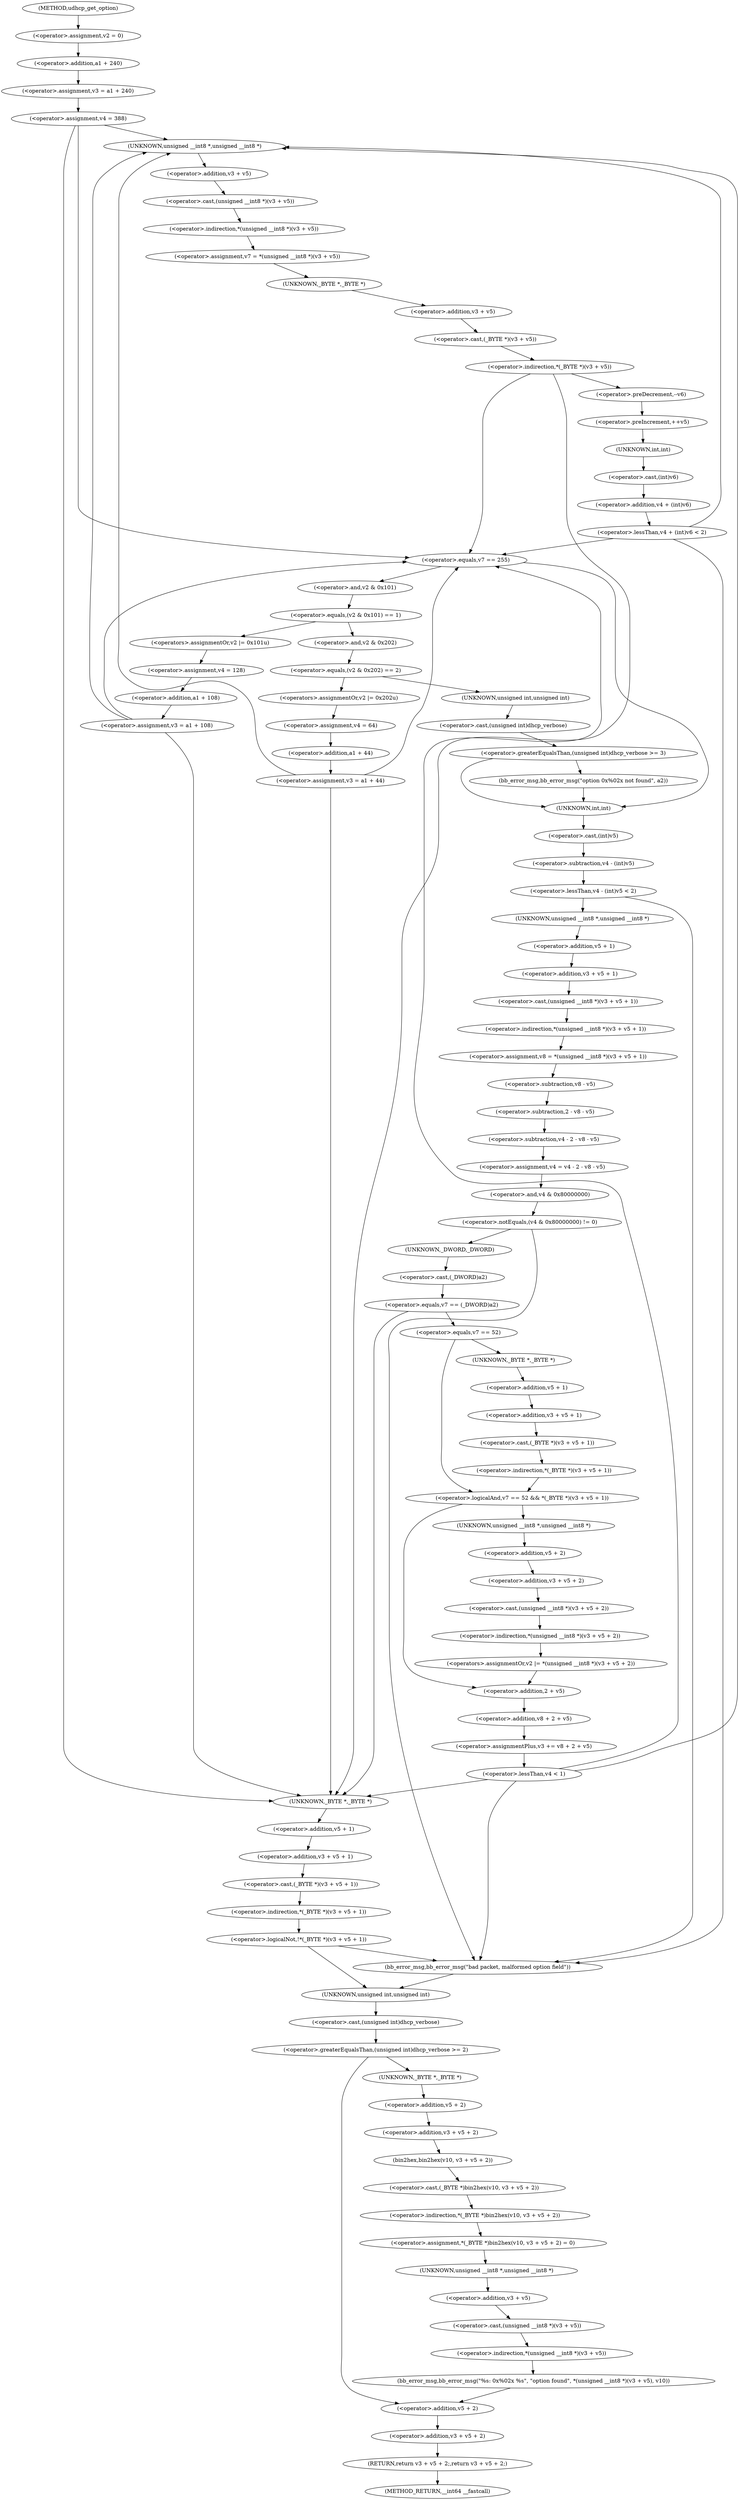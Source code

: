 digraph udhcp_get_option {  
"1000121" [label = "(<operator>.assignment,v2 = 0)" ]
"1000124" [label = "(<operator>.assignment,v3 = a1 + 240)" ]
"1000126" [label = "(<operator>.addition,a1 + 240)" ]
"1000129" [label = "(<operator>.assignment,v4 = 388)" ]
"1000140" [label = "(<operator>.assignment,v7 = *(unsigned __int8 *)(v3 + v5))" ]
"1000142" [label = "(<operator>.indirection,*(unsigned __int8 *)(v3 + v5))" ]
"1000143" [label = "(<operator>.cast,(unsigned __int8 *)(v3 + v5))" ]
"1000144" [label = "(UNKNOWN,unsigned __int8 *,unsigned __int8 *)" ]
"1000145" [label = "(<operator>.addition,v3 + v5)" ]
"1000149" [label = "(<operator>.indirection,*(_BYTE *)(v3 + v5))" ]
"1000150" [label = "(<operator>.cast,(_BYTE *)(v3 + v5))" ]
"1000151" [label = "(UNKNOWN,_BYTE *,_BYTE *)" ]
"1000152" [label = "(<operator>.addition,v3 + v5)" ]
"1000156" [label = "(<operator>.preDecrement,--v6)" ]
"1000158" [label = "(<operator>.preIncrement,++v5)" ]
"1000161" [label = "(<operator>.lessThan,v4 + (int)v6 < 2)" ]
"1000162" [label = "(<operator>.addition,v4 + (int)v6)" ]
"1000164" [label = "(<operator>.cast,(int)v6)" ]
"1000165" [label = "(UNKNOWN,int,int)" ]
"1000170" [label = "(<operator>.equals,v7 == 255)" ]
"1000175" [label = "(<operator>.equals,(v2 & 0x101) == 1)" ]
"1000176" [label = "(<operator>.and,v2 & 0x101)" ]
"1000181" [label = "(<operators>.assignmentOr,v2 |= 0x101u)" ]
"1000184" [label = "(<operator>.assignment,v4 = 128)" ]
"1000187" [label = "(<operator>.assignment,v3 = a1 + 108)" ]
"1000189" [label = "(<operator>.addition,a1 + 108)" ]
"1000194" [label = "(<operator>.equals,(v2 & 0x202) == 2)" ]
"1000195" [label = "(<operator>.and,v2 & 0x202)" ]
"1000200" [label = "(<operators>.assignmentOr,v2 |= 0x202u)" ]
"1000203" [label = "(<operator>.assignment,v4 = 64)" ]
"1000206" [label = "(<operator>.assignment,v3 = a1 + 44)" ]
"1000208" [label = "(<operator>.addition,a1 + 44)" ]
"1000213" [label = "(<operator>.greaterEqualsThan,(unsigned int)dhcp_verbose >= 3)" ]
"1000214" [label = "(<operator>.cast,(unsigned int)dhcp_verbose)" ]
"1000215" [label = "(UNKNOWN,unsigned int,unsigned int)" ]
"1000218" [label = "(bb_error_msg,bb_error_msg(\"option 0x%02x not found\", a2))" ]
"1000223" [label = "(<operator>.lessThan,v4 - (int)v5 < 2)" ]
"1000224" [label = "(<operator>.subtraction,v4 - (int)v5)" ]
"1000226" [label = "(<operator>.cast,(int)v5)" ]
"1000227" [label = "(UNKNOWN,int,int)" ]
"1000231" [label = "(<operator>.assignment,v8 = *(unsigned __int8 *)(v3 + v5 + 1))" ]
"1000233" [label = "(<operator>.indirection,*(unsigned __int8 *)(v3 + v5 + 1))" ]
"1000234" [label = "(<operator>.cast,(unsigned __int8 *)(v3 + v5 + 1))" ]
"1000235" [label = "(UNKNOWN,unsigned __int8 *,unsigned __int8 *)" ]
"1000236" [label = "(<operator>.addition,v3 + v5 + 1)" ]
"1000238" [label = "(<operator>.addition,v5 + 1)" ]
"1000241" [label = "(<operator>.assignment,v4 = v4 - 2 - v8 - v5)" ]
"1000243" [label = "(<operator>.subtraction,v4 - 2 - v8 - v5)" ]
"1000245" [label = "(<operator>.subtraction,2 - v8 - v5)" ]
"1000247" [label = "(<operator>.subtraction,v8 - v5)" ]
"1000251" [label = "(<operator>.notEquals,(v4 & 0x80000000) != 0)" ]
"1000252" [label = "(<operator>.and,v4 & 0x80000000)" ]
"1000258" [label = "(<operator>.equals,v7 == (_DWORD)a2)" ]
"1000260" [label = "(<operator>.cast,(_DWORD)a2)" ]
"1000261" [label = "(UNKNOWN,_DWORD,_DWORD)" ]
"1000265" [label = "(<operator>.logicalAnd,v7 == 52 && *(_BYTE *)(v3 + v5 + 1))" ]
"1000266" [label = "(<operator>.equals,v7 == 52)" ]
"1000269" [label = "(<operator>.indirection,*(_BYTE *)(v3 + v5 + 1))" ]
"1000270" [label = "(<operator>.cast,(_BYTE *)(v3 + v5 + 1))" ]
"1000271" [label = "(UNKNOWN,_BYTE *,_BYTE *)" ]
"1000272" [label = "(<operator>.addition,v3 + v5 + 1)" ]
"1000274" [label = "(<operator>.addition,v5 + 1)" ]
"1000277" [label = "(<operators>.assignmentOr,v2 |= *(unsigned __int8 *)(v3 + v5 + 2))" ]
"1000279" [label = "(<operator>.indirection,*(unsigned __int8 *)(v3 + v5 + 2))" ]
"1000280" [label = "(<operator>.cast,(unsigned __int8 *)(v3 + v5 + 2))" ]
"1000281" [label = "(UNKNOWN,unsigned __int8 *,unsigned __int8 *)" ]
"1000282" [label = "(<operator>.addition,v3 + v5 + 2)" ]
"1000284" [label = "(<operator>.addition,v5 + 2)" ]
"1000287" [label = "(<operator>.assignmentPlus,v3 += v8 + 2 + v5)" ]
"1000289" [label = "(<operator>.addition,v8 + 2 + v5)" ]
"1000291" [label = "(<operator>.addition,2 + v5)" ]
"1000295" [label = "(<operator>.lessThan,v4 < 1)" ]
"1000300" [label = "(<operator>.logicalNot,!*(_BYTE *)(v3 + v5 + 1))" ]
"1000301" [label = "(<operator>.indirection,*(_BYTE *)(v3 + v5 + 1))" ]
"1000302" [label = "(<operator>.cast,(_BYTE *)(v3 + v5 + 1))" ]
"1000303" [label = "(UNKNOWN,_BYTE *,_BYTE *)" ]
"1000304" [label = "(<operator>.addition,v3 + v5 + 1)" ]
"1000306" [label = "(<operator>.addition,v5 + 1)" ]
"1000311" [label = "(bb_error_msg,bb_error_msg(\"bad packet, malformed option field\"))" ]
"1000315" [label = "(<operator>.greaterEqualsThan,(unsigned int)dhcp_verbose >= 2)" ]
"1000316" [label = "(<operator>.cast,(unsigned int)dhcp_verbose)" ]
"1000317" [label = "(UNKNOWN,unsigned int,unsigned int)" ]
"1000321" [label = "(<operator>.assignment,*(_BYTE *)bin2hex(v10, v3 + v5 + 2) = 0)" ]
"1000322" [label = "(<operator>.indirection,*(_BYTE *)bin2hex(v10, v3 + v5 + 2))" ]
"1000323" [label = "(<operator>.cast,(_BYTE *)bin2hex(v10, v3 + v5 + 2))" ]
"1000324" [label = "(UNKNOWN,_BYTE *,_BYTE *)" ]
"1000325" [label = "(bin2hex,bin2hex(v10, v3 + v5 + 2))" ]
"1000327" [label = "(<operator>.addition,v3 + v5 + 2)" ]
"1000329" [label = "(<operator>.addition,v5 + 2)" ]
"1000333" [label = "(bb_error_msg,bb_error_msg(\"%s: 0x%02x %s\", \"option found\", *(unsigned __int8 *)(v3 + v5), v10))" ]
"1000336" [label = "(<operator>.indirection,*(unsigned __int8 *)(v3 + v5))" ]
"1000337" [label = "(<operator>.cast,(unsigned __int8 *)(v3 + v5))" ]
"1000338" [label = "(UNKNOWN,unsigned __int8 *,unsigned __int8 *)" ]
"1000339" [label = "(<operator>.addition,v3 + v5)" ]
"1000343" [label = "(RETURN,return v3 + v5 + 2;,return v3 + v5 + 2;)" ]
"1000344" [label = "(<operator>.addition,v3 + v5 + 2)" ]
"1000346" [label = "(<operator>.addition,v5 + 2)" ]
"1000109" [label = "(METHOD,udhcp_get_option)" ]
"1000349" [label = "(METHOD_RETURN,__int64 __fastcall)" ]
  "1000121" -> "1000126" 
  "1000124" -> "1000129" 
  "1000126" -> "1000124" 
  "1000129" -> "1000303" 
  "1000129" -> "1000144" 
  "1000129" -> "1000170" 
  "1000140" -> "1000151" 
  "1000142" -> "1000140" 
  "1000143" -> "1000142" 
  "1000144" -> "1000145" 
  "1000145" -> "1000143" 
  "1000149" -> "1000303" 
  "1000149" -> "1000170" 
  "1000149" -> "1000156" 
  "1000150" -> "1000149" 
  "1000151" -> "1000152" 
  "1000152" -> "1000150" 
  "1000156" -> "1000158" 
  "1000158" -> "1000165" 
  "1000161" -> "1000144" 
  "1000161" -> "1000170" 
  "1000161" -> "1000311" 
  "1000162" -> "1000161" 
  "1000164" -> "1000162" 
  "1000165" -> "1000164" 
  "1000170" -> "1000176" 
  "1000170" -> "1000227" 
  "1000175" -> "1000181" 
  "1000175" -> "1000195" 
  "1000176" -> "1000175" 
  "1000181" -> "1000184" 
  "1000184" -> "1000189" 
  "1000187" -> "1000303" 
  "1000187" -> "1000144" 
  "1000187" -> "1000170" 
  "1000189" -> "1000187" 
  "1000194" -> "1000215" 
  "1000194" -> "1000200" 
  "1000195" -> "1000194" 
  "1000200" -> "1000203" 
  "1000203" -> "1000208" 
  "1000206" -> "1000303" 
  "1000206" -> "1000144" 
  "1000206" -> "1000170" 
  "1000208" -> "1000206" 
  "1000213" -> "1000218" 
  "1000213" -> "1000227" 
  "1000214" -> "1000213" 
  "1000215" -> "1000214" 
  "1000218" -> "1000227" 
  "1000223" -> "1000311" 
  "1000223" -> "1000235" 
  "1000224" -> "1000223" 
  "1000226" -> "1000224" 
  "1000227" -> "1000226" 
  "1000231" -> "1000247" 
  "1000233" -> "1000231" 
  "1000234" -> "1000233" 
  "1000235" -> "1000238" 
  "1000236" -> "1000234" 
  "1000238" -> "1000236" 
  "1000241" -> "1000252" 
  "1000243" -> "1000241" 
  "1000245" -> "1000243" 
  "1000247" -> "1000245" 
  "1000251" -> "1000311" 
  "1000251" -> "1000261" 
  "1000252" -> "1000251" 
  "1000258" -> "1000303" 
  "1000258" -> "1000266" 
  "1000260" -> "1000258" 
  "1000261" -> "1000260" 
  "1000265" -> "1000281" 
  "1000265" -> "1000291" 
  "1000266" -> "1000271" 
  "1000266" -> "1000265" 
  "1000269" -> "1000265" 
  "1000270" -> "1000269" 
  "1000271" -> "1000274" 
  "1000272" -> "1000270" 
  "1000274" -> "1000272" 
  "1000277" -> "1000291" 
  "1000279" -> "1000277" 
  "1000280" -> "1000279" 
  "1000281" -> "1000284" 
  "1000282" -> "1000280" 
  "1000284" -> "1000282" 
  "1000287" -> "1000295" 
  "1000289" -> "1000287" 
  "1000291" -> "1000289" 
  "1000295" -> "1000303" 
  "1000295" -> "1000144" 
  "1000295" -> "1000170" 
  "1000295" -> "1000311" 
  "1000300" -> "1000317" 
  "1000300" -> "1000311" 
  "1000301" -> "1000300" 
  "1000302" -> "1000301" 
  "1000303" -> "1000306" 
  "1000304" -> "1000302" 
  "1000306" -> "1000304" 
  "1000311" -> "1000317" 
  "1000315" -> "1000324" 
  "1000315" -> "1000346" 
  "1000316" -> "1000315" 
  "1000317" -> "1000316" 
  "1000321" -> "1000338" 
  "1000322" -> "1000321" 
  "1000323" -> "1000322" 
  "1000324" -> "1000329" 
  "1000325" -> "1000323" 
  "1000327" -> "1000325" 
  "1000329" -> "1000327" 
  "1000333" -> "1000346" 
  "1000336" -> "1000333" 
  "1000337" -> "1000336" 
  "1000338" -> "1000339" 
  "1000339" -> "1000337" 
  "1000343" -> "1000349" 
  "1000344" -> "1000343" 
  "1000346" -> "1000344" 
  "1000109" -> "1000121" 
}
